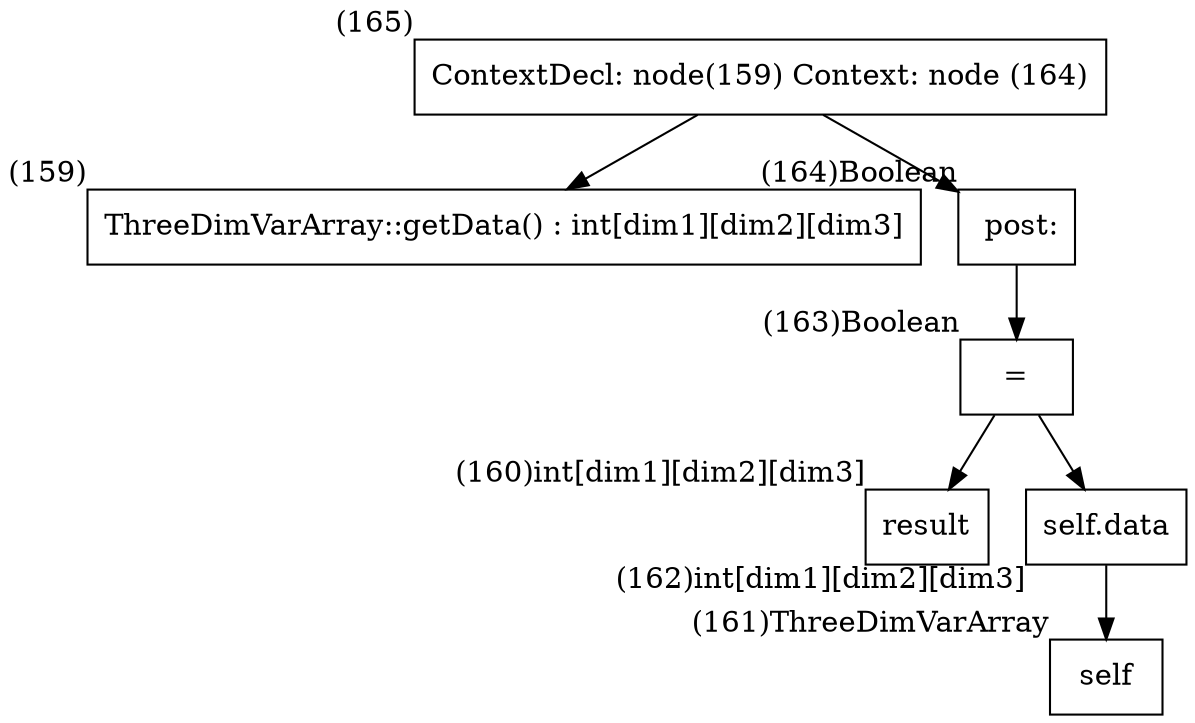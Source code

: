 digraph AST {
  node [shape=box];
  n165 [label="ContextDecl: node(159) Context: node (164)", xlabel="(165)"];
  n165 -> n159;
  n165 -> n164;
  n159 [label="ThreeDimVarArray::getData() : int[dim1][dim2][dim3]", xlabel="(159)"];
  n164 [label=" post:", xlabel="(164)Boolean"];
  n164 -> n163;
  n163 [label="=", xlabel="(163)Boolean"];
  n163 -> n160;
  n163 -> n162;
  n160 [label="result", xlabel="(160)int[dim1][dim2][dim3]"];
  n162 [label="self.data", xlabel="(162)int[dim1][dim2][dim3]"];
  n162 -> n161;
  n161 [label="self", xlabel="(161)ThreeDimVarArray"];
}
